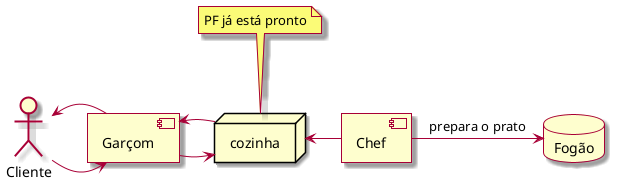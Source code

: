 @startuml

skin rose

component "Garçom" as ga
component "Chef" as chef
actor "Cliente" as actor
node cozinha
database "Fogão" as fogao


actor -> ga
ga -> actor
ga -> cozinha
cozinha -> ga
note top of cozinha: PF já está pronto
cozinha <- chef
chef -> fogao: prepara o prato


@enduml